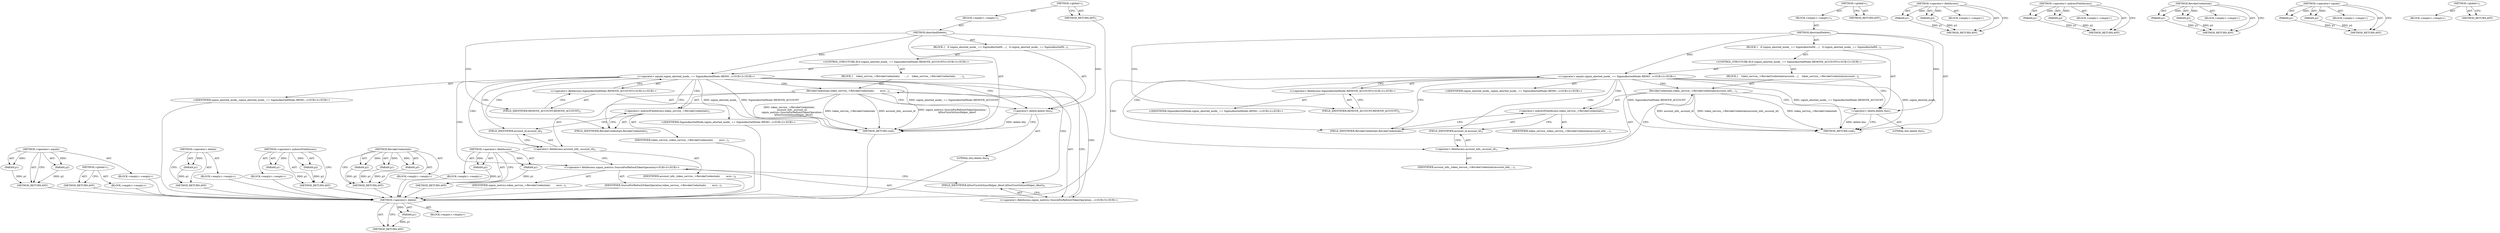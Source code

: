 digraph "&lt;global&gt;" {
vulnerable_61 [label=<(METHOD,&lt;operator&gt;.delete)>];
vulnerable_62 [label=<(PARAM,p1)>];
vulnerable_63 [label=<(BLOCK,&lt;empty&gt;,&lt;empty&gt;)>];
vulnerable_64 [label=<(METHOD_RETURN,ANY)>];
vulnerable_6 [label=<(METHOD,&lt;global&gt;)<SUB>1</SUB>>];
vulnerable_7 [label=<(BLOCK,&lt;empty&gt;,&lt;empty&gt;)<SUB>1</SUB>>];
vulnerable_8 [label=<(METHOD,AbortAndDelete)<SUB>1</SUB>>];
vulnerable_9 [label=<(BLOCK,{
   if (signin_aborted_mode_ == SigninAbortedM...,{
   if (signin_aborted_mode_ == SigninAbortedM...)<SUB>1</SUB>>];
vulnerable_10 [label="<(CONTROL_STRUCTURE,IF,if (signin_aborted_mode_ == SigninAbortedMode::REMOVE_ACCOUNT))<SUB>2</SUB>>"];
vulnerable_11 [label="<(&lt;operator&gt;.equals,signin_aborted_mode_ == SigninAbortedMode::REMO...)<SUB>2</SUB>>"];
vulnerable_12 [label="<(IDENTIFIER,signin_aborted_mode_,signin_aborted_mode_ == SigninAbortedMode::REMO...)<SUB>2</SUB>>"];
vulnerable_13 [label="<(&lt;operator&gt;.fieldAccess,SigninAbortedMode::REMOVE_ACCOUNT)<SUB>2</SUB>>"];
vulnerable_14 [label="<(IDENTIFIER,SigninAbortedMode,signin_aborted_mode_ == SigninAbortedMode::REMO...)<SUB>2</SUB>>"];
vulnerable_15 [label=<(FIELD_IDENTIFIER,REMOVE_ACCOUNT,REMOVE_ACCOUNT)<SUB>2</SUB>>];
vulnerable_16 [label=<(BLOCK,{
    token_service_-&gt;RevokeCredentials(account...,{
    token_service_-&gt;RevokeCredentials(account...)<SUB>2</SUB>>];
vulnerable_17 [label=<(RevokeCredentials,token_service_-&gt;RevokeCredentials(account_info_...)<SUB>3</SUB>>];
vulnerable_18 [label=<(&lt;operator&gt;.indirectFieldAccess,token_service_-&gt;RevokeCredentials)<SUB>3</SUB>>];
vulnerable_19 [label=<(IDENTIFIER,token_service_,token_service_-&gt;RevokeCredentials(account_info_...)<SUB>3</SUB>>];
vulnerable_20 [label=<(FIELD_IDENTIFIER,RevokeCredentials,RevokeCredentials)<SUB>3</SUB>>];
vulnerable_21 [label=<(&lt;operator&gt;.fieldAccess,account_info_.account_id)<SUB>3</SUB>>];
vulnerable_22 [label=<(IDENTIFIER,account_info_,token_service_-&gt;RevokeCredentials(account_info_...)<SUB>3</SUB>>];
vulnerable_23 [label=<(FIELD_IDENTIFIER,account_id,account_id)<SUB>3</SUB>>];
vulnerable_24 [label=<(&lt;operator&gt;.delete,delete this)<SUB>5</SUB>>];
vulnerable_25 [label=<(LITERAL,this,delete this)<SUB>5</SUB>>];
vulnerable_26 [label=<(METHOD_RETURN,void)<SUB>1</SUB>>];
vulnerable_28 [label=<(METHOD_RETURN,ANY)<SUB>1</SUB>>];
vulnerable_46 [label=<(METHOD,&lt;operator&gt;.fieldAccess)>];
vulnerable_47 [label=<(PARAM,p1)>];
vulnerable_48 [label=<(PARAM,p2)>];
vulnerable_49 [label=<(BLOCK,&lt;empty&gt;,&lt;empty&gt;)>];
vulnerable_50 [label=<(METHOD_RETURN,ANY)>];
vulnerable_56 [label=<(METHOD,&lt;operator&gt;.indirectFieldAccess)>];
vulnerable_57 [label=<(PARAM,p1)>];
vulnerable_58 [label=<(PARAM,p2)>];
vulnerable_59 [label=<(BLOCK,&lt;empty&gt;,&lt;empty&gt;)>];
vulnerable_60 [label=<(METHOD_RETURN,ANY)>];
vulnerable_51 [label=<(METHOD,RevokeCredentials)>];
vulnerable_52 [label=<(PARAM,p1)>];
vulnerable_53 [label=<(PARAM,p2)>];
vulnerable_54 [label=<(BLOCK,&lt;empty&gt;,&lt;empty&gt;)>];
vulnerable_55 [label=<(METHOD_RETURN,ANY)>];
vulnerable_41 [label=<(METHOD,&lt;operator&gt;.equals)>];
vulnerable_42 [label=<(PARAM,p1)>];
vulnerable_43 [label=<(PARAM,p2)>];
vulnerable_44 [label=<(BLOCK,&lt;empty&gt;,&lt;empty&gt;)>];
vulnerable_45 [label=<(METHOD_RETURN,ANY)>];
vulnerable_35 [label=<(METHOD,&lt;global&gt;)<SUB>1</SUB>>];
vulnerable_36 [label=<(BLOCK,&lt;empty&gt;,&lt;empty&gt;)>];
vulnerable_37 [label=<(METHOD_RETURN,ANY)>];
fixed_69 [label=<(METHOD,&lt;operator&gt;.delete)>];
fixed_70 [label=<(PARAM,p1)>];
fixed_71 [label=<(BLOCK,&lt;empty&gt;,&lt;empty&gt;)>];
fixed_72 [label=<(METHOD_RETURN,ANY)>];
fixed_6 [label=<(METHOD,&lt;global&gt;)<SUB>1</SUB>>];
fixed_7 [label=<(BLOCK,&lt;empty&gt;,&lt;empty&gt;)<SUB>1</SUB>>];
fixed_8 [label=<(METHOD,AbortAndDelete)<SUB>1</SUB>>];
fixed_9 [label=<(BLOCK,{
   if (signin_aborted_mode_ == SigninAbortedM...,{
   if (signin_aborted_mode_ == SigninAbortedM...)<SUB>1</SUB>>];
fixed_10 [label="<(CONTROL_STRUCTURE,IF,if (signin_aborted_mode_ == SigninAbortedMode::REMOVE_ACCOUNT))<SUB>2</SUB>>"];
fixed_11 [label="<(&lt;operator&gt;.equals,signin_aborted_mode_ == SigninAbortedMode::REMO...)<SUB>2</SUB>>"];
fixed_12 [label="<(IDENTIFIER,signin_aborted_mode_,signin_aborted_mode_ == SigninAbortedMode::REMO...)<SUB>2</SUB>>"];
fixed_13 [label="<(&lt;operator&gt;.fieldAccess,SigninAbortedMode::REMOVE_ACCOUNT)<SUB>2</SUB>>"];
fixed_14 [label="<(IDENTIFIER,SigninAbortedMode,signin_aborted_mode_ == SigninAbortedMode::REMO...)<SUB>2</SUB>>"];
fixed_15 [label=<(FIELD_IDENTIFIER,REMOVE_ACCOUNT,REMOVE_ACCOUNT)<SUB>2</SUB>>];
fixed_16 [label=<(BLOCK,{
    token_service_-&gt;RevokeCredentials(
      ...,{
    token_service_-&gt;RevokeCredentials(
      ...)<SUB>2</SUB>>];
fixed_17 [label=<(RevokeCredentials,token_service_-&gt;RevokeCredentials(
        acco...)<SUB>3</SUB>>];
fixed_18 [label=<(&lt;operator&gt;.indirectFieldAccess,token_service_-&gt;RevokeCredentials)<SUB>3</SUB>>];
fixed_19 [label=<(IDENTIFIER,token_service_,token_service_-&gt;RevokeCredentials(
        acco...)<SUB>3</SUB>>];
fixed_20 [label=<(FIELD_IDENTIFIER,RevokeCredentials,RevokeCredentials)<SUB>3</SUB>>];
fixed_21 [label=<(&lt;operator&gt;.fieldAccess,account_info_.account_id)<SUB>4</SUB>>];
fixed_22 [label=<(IDENTIFIER,account_info_,token_service_-&gt;RevokeCredentials(
        acco...)<SUB>4</SUB>>];
fixed_23 [label=<(FIELD_IDENTIFIER,account_id,account_id)<SUB>4</SUB>>];
fixed_24 [label="<(&lt;operator&gt;.fieldAccess,signin_metrics::SourceForRefreshTokenOperation:...)<SUB>5</SUB>>"];
fixed_25 [label="<(&lt;operator&gt;.fieldAccess,signin_metrics::SourceForRefreshTokenOperation)<SUB>5</SUB>>"];
fixed_26 [label=<(IDENTIFIER,signin_metrics,token_service_-&gt;RevokeCredentials(
        acco...)<SUB>5</SUB>>];
fixed_27 [label=<(IDENTIFIER,SourceForRefreshTokenOperation,token_service_-&gt;RevokeCredentials(
        acco...)<SUB>5</SUB>>];
fixed_28 [label=<(FIELD_IDENTIFIER,kDiceTurnOnSyncHelper_Abort,kDiceTurnOnSyncHelper_Abort)<SUB>6</SUB>>];
fixed_29 [label=<(&lt;operator&gt;.delete,delete this)<SUB>8</SUB>>];
fixed_30 [label=<(LITERAL,this,delete this)<SUB>8</SUB>>];
fixed_31 [label=<(METHOD_RETURN,void)<SUB>1</SUB>>];
fixed_33 [label=<(METHOD_RETURN,ANY)<SUB>1</SUB>>];
fixed_53 [label=<(METHOD,&lt;operator&gt;.fieldAccess)>];
fixed_54 [label=<(PARAM,p1)>];
fixed_55 [label=<(PARAM,p2)>];
fixed_56 [label=<(BLOCK,&lt;empty&gt;,&lt;empty&gt;)>];
fixed_57 [label=<(METHOD_RETURN,ANY)>];
fixed_64 [label=<(METHOD,&lt;operator&gt;.indirectFieldAccess)>];
fixed_65 [label=<(PARAM,p1)>];
fixed_66 [label=<(PARAM,p2)>];
fixed_67 [label=<(BLOCK,&lt;empty&gt;,&lt;empty&gt;)>];
fixed_68 [label=<(METHOD_RETURN,ANY)>];
fixed_58 [label=<(METHOD,RevokeCredentials)>];
fixed_59 [label=<(PARAM,p1)>];
fixed_60 [label=<(PARAM,p2)>];
fixed_61 [label=<(PARAM,p3)>];
fixed_62 [label=<(BLOCK,&lt;empty&gt;,&lt;empty&gt;)>];
fixed_63 [label=<(METHOD_RETURN,ANY)>];
fixed_48 [label=<(METHOD,&lt;operator&gt;.equals)>];
fixed_49 [label=<(PARAM,p1)>];
fixed_50 [label=<(PARAM,p2)>];
fixed_51 [label=<(BLOCK,&lt;empty&gt;,&lt;empty&gt;)>];
fixed_52 [label=<(METHOD_RETURN,ANY)>];
fixed_42 [label=<(METHOD,&lt;global&gt;)<SUB>1</SUB>>];
fixed_43 [label=<(BLOCK,&lt;empty&gt;,&lt;empty&gt;)>];
fixed_44 [label=<(METHOD_RETURN,ANY)>];
vulnerable_61 -> vulnerable_62  [key=0, label="AST: "];
vulnerable_61 -> vulnerable_62  [key=1, label="DDG: "];
vulnerable_61 -> vulnerable_63  [key=0, label="AST: "];
vulnerable_61 -> vulnerable_64  [key=0, label="AST: "];
vulnerable_61 -> vulnerable_64  [key=1, label="CFG: "];
vulnerable_62 -> vulnerable_64  [key=0, label="DDG: p1"];
vulnerable_6 -> vulnerable_7  [key=0, label="AST: "];
vulnerable_6 -> vulnerable_28  [key=0, label="AST: "];
vulnerable_6 -> vulnerable_28  [key=1, label="CFG: "];
vulnerable_7 -> vulnerable_8  [key=0, label="AST: "];
vulnerable_8 -> vulnerable_9  [key=0, label="AST: "];
vulnerable_8 -> vulnerable_26  [key=0, label="AST: "];
vulnerable_8 -> vulnerable_15  [key=0, label="CFG: "];
vulnerable_8 -> vulnerable_24  [key=0, label="DDG: "];
vulnerable_8 -> vulnerable_11  [key=0, label="DDG: "];
vulnerable_9 -> vulnerable_10  [key=0, label="AST: "];
vulnerable_9 -> vulnerable_24  [key=0, label="AST: "];
vulnerable_10 -> vulnerable_11  [key=0, label="AST: "];
vulnerable_10 -> vulnerable_16  [key=0, label="AST: "];
vulnerable_11 -> vulnerable_12  [key=0, label="AST: "];
vulnerable_11 -> vulnerable_13  [key=0, label="AST: "];
vulnerable_11 -> vulnerable_20  [key=0, label="CFG: "];
vulnerable_11 -> vulnerable_20  [key=1, label="CDG: "];
vulnerable_11 -> vulnerable_24  [key=0, label="CFG: "];
vulnerable_11 -> vulnerable_26  [key=0, label="DDG: SigninAbortedMode::REMOVE_ACCOUNT"];
vulnerable_11 -> vulnerable_26  [key=1, label="DDG: signin_aborted_mode_ == SigninAbortedMode::REMOVE_ACCOUNT"];
vulnerable_11 -> vulnerable_26  [key=2, label="DDG: signin_aborted_mode_"];
vulnerable_11 -> vulnerable_17  [key=0, label="CDG: "];
vulnerable_11 -> vulnerable_21  [key=0, label="CDG: "];
vulnerable_11 -> vulnerable_18  [key=0, label="CDG: "];
vulnerable_11 -> vulnerable_23  [key=0, label="CDG: "];
vulnerable_13 -> vulnerable_14  [key=0, label="AST: "];
vulnerable_13 -> vulnerable_15  [key=0, label="AST: "];
vulnerable_13 -> vulnerable_11  [key=0, label="CFG: "];
vulnerable_15 -> vulnerable_13  [key=0, label="CFG: "];
vulnerable_16 -> vulnerable_17  [key=0, label="AST: "];
vulnerable_17 -> vulnerable_18  [key=0, label="AST: "];
vulnerable_17 -> vulnerable_21  [key=0, label="AST: "];
vulnerable_17 -> vulnerable_24  [key=0, label="CFG: "];
vulnerable_17 -> vulnerable_26  [key=0, label="DDG: token_service_-&gt;RevokeCredentials"];
vulnerable_17 -> vulnerable_26  [key=1, label="DDG: account_info_.account_id"];
vulnerable_17 -> vulnerable_26  [key=2, label="DDG: token_service_-&gt;RevokeCredentials(account_info_.account_id)"];
vulnerable_18 -> vulnerable_19  [key=0, label="AST: "];
vulnerable_18 -> vulnerable_20  [key=0, label="AST: "];
vulnerable_18 -> vulnerable_23  [key=0, label="CFG: "];
vulnerable_20 -> vulnerable_18  [key=0, label="CFG: "];
vulnerable_21 -> vulnerable_22  [key=0, label="AST: "];
vulnerable_21 -> vulnerable_23  [key=0, label="AST: "];
vulnerable_21 -> vulnerable_17  [key=0, label="CFG: "];
vulnerable_23 -> vulnerable_21  [key=0, label="CFG: "];
vulnerable_24 -> vulnerable_25  [key=0, label="AST: "];
vulnerable_24 -> vulnerable_26  [key=0, label="CFG: "];
vulnerable_24 -> vulnerable_26  [key=1, label="DDG: delete this"];
vulnerable_46 -> vulnerable_47  [key=0, label="AST: "];
vulnerable_46 -> vulnerable_47  [key=1, label="DDG: "];
vulnerable_46 -> vulnerable_49  [key=0, label="AST: "];
vulnerable_46 -> vulnerable_48  [key=0, label="AST: "];
vulnerable_46 -> vulnerable_48  [key=1, label="DDG: "];
vulnerable_46 -> vulnerable_50  [key=0, label="AST: "];
vulnerable_46 -> vulnerable_50  [key=1, label="CFG: "];
vulnerable_47 -> vulnerable_50  [key=0, label="DDG: p1"];
vulnerable_48 -> vulnerable_50  [key=0, label="DDG: p2"];
vulnerable_56 -> vulnerable_57  [key=0, label="AST: "];
vulnerable_56 -> vulnerable_57  [key=1, label="DDG: "];
vulnerable_56 -> vulnerable_59  [key=0, label="AST: "];
vulnerable_56 -> vulnerable_58  [key=0, label="AST: "];
vulnerable_56 -> vulnerable_58  [key=1, label="DDG: "];
vulnerable_56 -> vulnerable_60  [key=0, label="AST: "];
vulnerable_56 -> vulnerable_60  [key=1, label="CFG: "];
vulnerable_57 -> vulnerable_60  [key=0, label="DDG: p1"];
vulnerable_58 -> vulnerable_60  [key=0, label="DDG: p2"];
vulnerable_51 -> vulnerable_52  [key=0, label="AST: "];
vulnerable_51 -> vulnerable_52  [key=1, label="DDG: "];
vulnerable_51 -> vulnerable_54  [key=0, label="AST: "];
vulnerable_51 -> vulnerable_53  [key=0, label="AST: "];
vulnerable_51 -> vulnerable_53  [key=1, label="DDG: "];
vulnerable_51 -> vulnerable_55  [key=0, label="AST: "];
vulnerable_51 -> vulnerable_55  [key=1, label="CFG: "];
vulnerable_52 -> vulnerable_55  [key=0, label="DDG: p1"];
vulnerable_53 -> vulnerable_55  [key=0, label="DDG: p2"];
vulnerable_41 -> vulnerable_42  [key=0, label="AST: "];
vulnerable_41 -> vulnerable_42  [key=1, label="DDG: "];
vulnerable_41 -> vulnerable_44  [key=0, label="AST: "];
vulnerable_41 -> vulnerable_43  [key=0, label="AST: "];
vulnerable_41 -> vulnerable_43  [key=1, label="DDG: "];
vulnerable_41 -> vulnerable_45  [key=0, label="AST: "];
vulnerable_41 -> vulnerable_45  [key=1, label="CFG: "];
vulnerable_42 -> vulnerable_45  [key=0, label="DDG: p1"];
vulnerable_43 -> vulnerable_45  [key=0, label="DDG: p2"];
vulnerable_35 -> vulnerable_36  [key=0, label="AST: "];
vulnerable_35 -> vulnerable_37  [key=0, label="AST: "];
vulnerable_35 -> vulnerable_37  [key=1, label="CFG: "];
fixed_69 -> fixed_70  [key=0, label="AST: "];
fixed_69 -> fixed_70  [key=1, label="DDG: "];
fixed_69 -> fixed_71  [key=0, label="AST: "];
fixed_69 -> fixed_72  [key=0, label="AST: "];
fixed_69 -> fixed_72  [key=1, label="CFG: "];
fixed_70 -> fixed_72  [key=0, label="DDG: p1"];
fixed_71 -> vulnerable_61  [key=0];
fixed_72 -> vulnerable_61  [key=0];
fixed_6 -> fixed_7  [key=0, label="AST: "];
fixed_6 -> fixed_33  [key=0, label="AST: "];
fixed_6 -> fixed_33  [key=1, label="CFG: "];
fixed_7 -> fixed_8  [key=0, label="AST: "];
fixed_8 -> fixed_9  [key=0, label="AST: "];
fixed_8 -> fixed_31  [key=0, label="AST: "];
fixed_8 -> fixed_15  [key=0, label="CFG: "];
fixed_8 -> fixed_29  [key=0, label="DDG: "];
fixed_8 -> fixed_11  [key=0, label="DDG: "];
fixed_9 -> fixed_10  [key=0, label="AST: "];
fixed_9 -> fixed_29  [key=0, label="AST: "];
fixed_10 -> fixed_11  [key=0, label="AST: "];
fixed_10 -> fixed_16  [key=0, label="AST: "];
fixed_11 -> fixed_12  [key=0, label="AST: "];
fixed_11 -> fixed_13  [key=0, label="AST: "];
fixed_11 -> fixed_20  [key=0, label="CFG: "];
fixed_11 -> fixed_20  [key=1, label="CDG: "];
fixed_11 -> fixed_29  [key=0, label="CFG: "];
fixed_11 -> fixed_31  [key=0, label="DDG: SigninAbortedMode::REMOVE_ACCOUNT"];
fixed_11 -> fixed_31  [key=1, label="DDG: signin_aborted_mode_ == SigninAbortedMode::REMOVE_ACCOUNT"];
fixed_11 -> fixed_31  [key=2, label="DDG: signin_aborted_mode_"];
fixed_11 -> fixed_24  [key=0, label="CDG: "];
fixed_11 -> fixed_17  [key=0, label="CDG: "];
fixed_11 -> fixed_21  [key=0, label="CDG: "];
fixed_11 -> fixed_18  [key=0, label="CDG: "];
fixed_11 -> fixed_23  [key=0, label="CDG: "];
fixed_11 -> fixed_28  [key=0, label="CDG: "];
fixed_11 -> fixed_25  [key=0, label="CDG: "];
fixed_12 -> vulnerable_61  [key=0];
fixed_13 -> fixed_14  [key=0, label="AST: "];
fixed_13 -> fixed_15  [key=0, label="AST: "];
fixed_13 -> fixed_11  [key=0, label="CFG: "];
fixed_14 -> vulnerable_61  [key=0];
fixed_15 -> fixed_13  [key=0, label="CFG: "];
fixed_16 -> fixed_17  [key=0, label="AST: "];
fixed_17 -> fixed_18  [key=0, label="AST: "];
fixed_17 -> fixed_21  [key=0, label="AST: "];
fixed_17 -> fixed_24  [key=0, label="AST: "];
fixed_17 -> fixed_29  [key=0, label="CFG: "];
fixed_17 -> fixed_31  [key=0, label="DDG: token_service_-&gt;RevokeCredentials"];
fixed_17 -> fixed_31  [key=1, label="DDG: account_info_.account_id"];
fixed_17 -> fixed_31  [key=2, label="DDG: signin_metrics::SourceForRefreshTokenOperation::
            kDiceTurnOnSyncHelper_Abort"];
fixed_17 -> fixed_31  [key=3, label="DDG: token_service_-&gt;RevokeCredentials(
        account_info_.account_id,
        signin_metrics::SourceForRefreshTokenOperation::
            kDiceTurnOnSyncHelper_Abort)"];
fixed_18 -> fixed_19  [key=0, label="AST: "];
fixed_18 -> fixed_20  [key=0, label="AST: "];
fixed_18 -> fixed_23  [key=0, label="CFG: "];
fixed_19 -> vulnerable_61  [key=0];
fixed_20 -> fixed_18  [key=0, label="CFG: "];
fixed_21 -> fixed_22  [key=0, label="AST: "];
fixed_21 -> fixed_23  [key=0, label="AST: "];
fixed_21 -> fixed_25  [key=0, label="CFG: "];
fixed_22 -> vulnerable_61  [key=0];
fixed_23 -> fixed_21  [key=0, label="CFG: "];
fixed_24 -> fixed_25  [key=0, label="AST: "];
fixed_24 -> fixed_28  [key=0, label="AST: "];
fixed_24 -> fixed_17  [key=0, label="CFG: "];
fixed_25 -> fixed_26  [key=0, label="AST: "];
fixed_25 -> fixed_27  [key=0, label="AST: "];
fixed_25 -> fixed_28  [key=0, label="CFG: "];
fixed_26 -> vulnerable_61  [key=0];
fixed_27 -> vulnerable_61  [key=0];
fixed_28 -> fixed_24  [key=0, label="CFG: "];
fixed_29 -> fixed_30  [key=0, label="AST: "];
fixed_29 -> fixed_31  [key=0, label="CFG: "];
fixed_29 -> fixed_31  [key=1, label="DDG: delete this"];
fixed_30 -> vulnerable_61  [key=0];
fixed_31 -> vulnerable_61  [key=0];
fixed_33 -> vulnerable_61  [key=0];
fixed_53 -> fixed_54  [key=0, label="AST: "];
fixed_53 -> fixed_54  [key=1, label="DDG: "];
fixed_53 -> fixed_56  [key=0, label="AST: "];
fixed_53 -> fixed_55  [key=0, label="AST: "];
fixed_53 -> fixed_55  [key=1, label="DDG: "];
fixed_53 -> fixed_57  [key=0, label="AST: "];
fixed_53 -> fixed_57  [key=1, label="CFG: "];
fixed_54 -> fixed_57  [key=0, label="DDG: p1"];
fixed_55 -> fixed_57  [key=0, label="DDG: p2"];
fixed_56 -> vulnerable_61  [key=0];
fixed_57 -> vulnerable_61  [key=0];
fixed_64 -> fixed_65  [key=0, label="AST: "];
fixed_64 -> fixed_65  [key=1, label="DDG: "];
fixed_64 -> fixed_67  [key=0, label="AST: "];
fixed_64 -> fixed_66  [key=0, label="AST: "];
fixed_64 -> fixed_66  [key=1, label="DDG: "];
fixed_64 -> fixed_68  [key=0, label="AST: "];
fixed_64 -> fixed_68  [key=1, label="CFG: "];
fixed_65 -> fixed_68  [key=0, label="DDG: p1"];
fixed_66 -> fixed_68  [key=0, label="DDG: p2"];
fixed_67 -> vulnerable_61  [key=0];
fixed_68 -> vulnerable_61  [key=0];
fixed_58 -> fixed_59  [key=0, label="AST: "];
fixed_58 -> fixed_59  [key=1, label="DDG: "];
fixed_58 -> fixed_62  [key=0, label="AST: "];
fixed_58 -> fixed_60  [key=0, label="AST: "];
fixed_58 -> fixed_60  [key=1, label="DDG: "];
fixed_58 -> fixed_63  [key=0, label="AST: "];
fixed_58 -> fixed_63  [key=1, label="CFG: "];
fixed_58 -> fixed_61  [key=0, label="AST: "];
fixed_58 -> fixed_61  [key=1, label="DDG: "];
fixed_59 -> fixed_63  [key=0, label="DDG: p1"];
fixed_60 -> fixed_63  [key=0, label="DDG: p2"];
fixed_61 -> fixed_63  [key=0, label="DDG: p3"];
fixed_62 -> vulnerable_61  [key=0];
fixed_63 -> vulnerable_61  [key=0];
fixed_48 -> fixed_49  [key=0, label="AST: "];
fixed_48 -> fixed_49  [key=1, label="DDG: "];
fixed_48 -> fixed_51  [key=0, label="AST: "];
fixed_48 -> fixed_50  [key=0, label="AST: "];
fixed_48 -> fixed_50  [key=1, label="DDG: "];
fixed_48 -> fixed_52  [key=0, label="AST: "];
fixed_48 -> fixed_52  [key=1, label="CFG: "];
fixed_49 -> fixed_52  [key=0, label="DDG: p1"];
fixed_50 -> fixed_52  [key=0, label="DDG: p2"];
fixed_51 -> vulnerable_61  [key=0];
fixed_52 -> vulnerable_61  [key=0];
fixed_42 -> fixed_43  [key=0, label="AST: "];
fixed_42 -> fixed_44  [key=0, label="AST: "];
fixed_42 -> fixed_44  [key=1, label="CFG: "];
fixed_43 -> vulnerable_61  [key=0];
fixed_44 -> vulnerable_61  [key=0];
}
